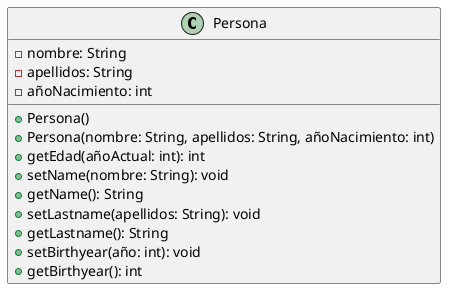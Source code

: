 @startuml
class Persona {
    - nombre: String
    - apellidos: String
    - añoNacimiento: int
    
    + Persona()
    + Persona(nombre: String, apellidos: String, añoNacimiento: int)
    + getEdad(añoActual: int): int
    + setName(nombre: String): void
    + getName(): String
    + setLastname(apellidos: String): void
    + getLastname(): String
    + setBirthyear(año: int): void
    + getBirthyear(): int
}
@enduml
